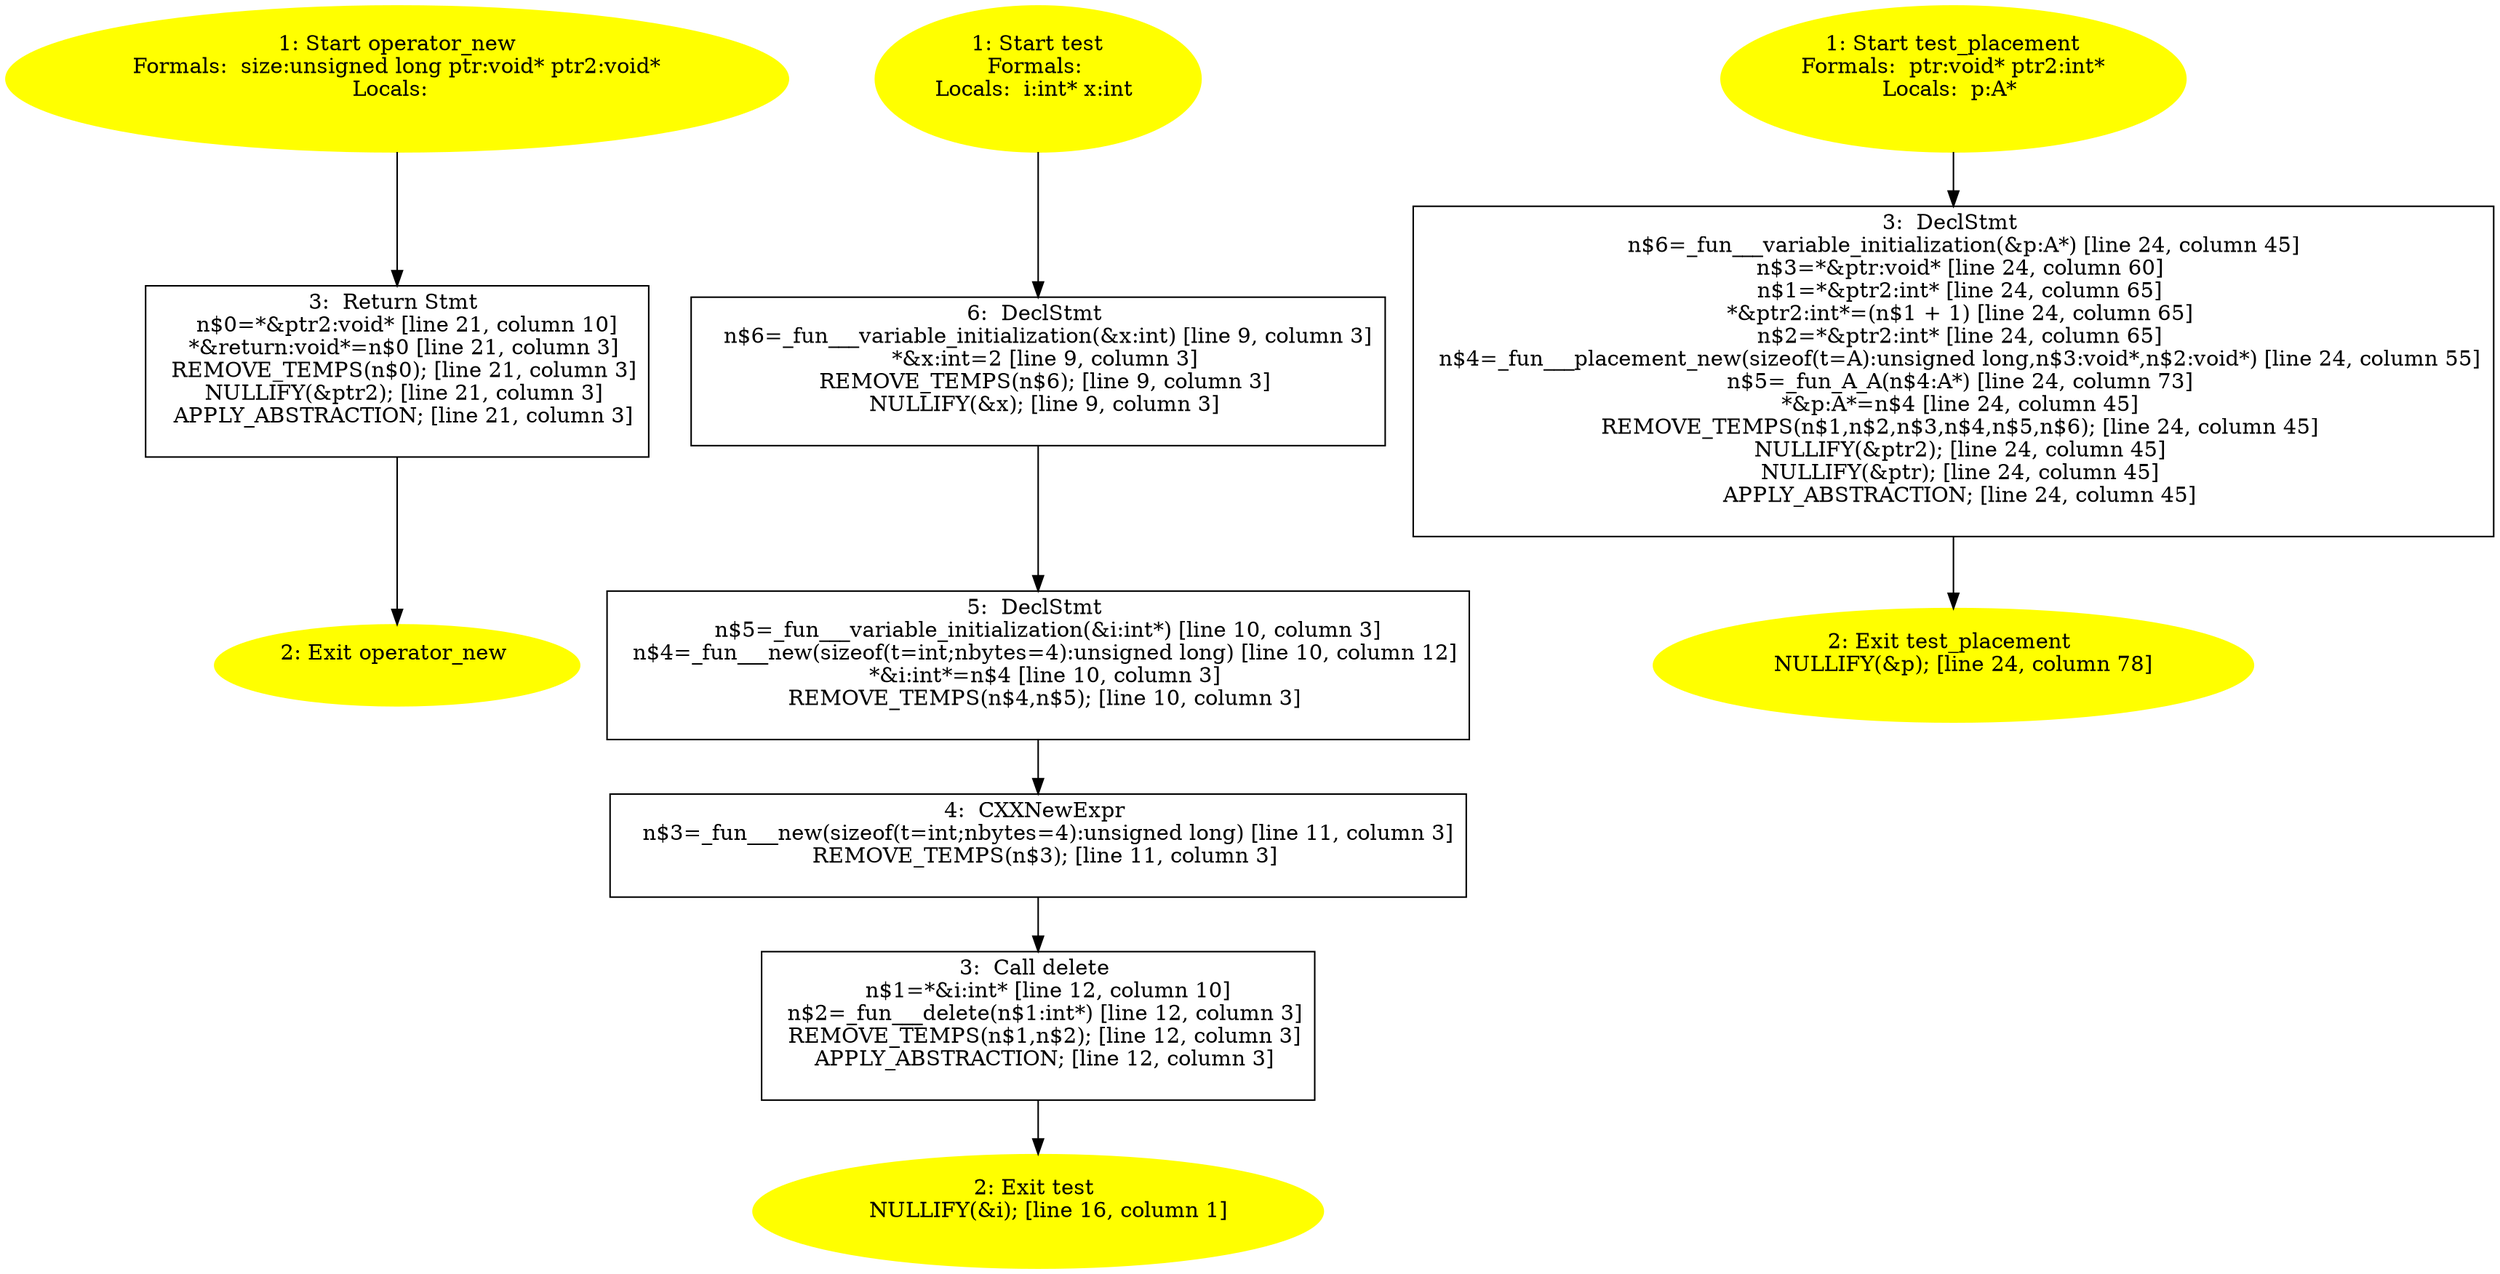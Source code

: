 /* @generated */
digraph cfg {
"operator_new#13351464032276683690.f7532bbe196cdd8520d944e0c3e1f7b4_1" [label="1: Start operator_new\nFormals:  size:unsigned long ptr:void* ptr2:void*\nLocals:  \n  " color=yellow style=filled]
	

	 "operator_new#13351464032276683690.f7532bbe196cdd8520d944e0c3e1f7b4_1" -> "operator_new#13351464032276683690.f7532bbe196cdd8520d944e0c3e1f7b4_3" ;
"operator_new#13351464032276683690.f7532bbe196cdd8520d944e0c3e1f7b4_2" [label="2: Exit operator_new \n  " color=yellow style=filled]
	

"operator_new#13351464032276683690.f7532bbe196cdd8520d944e0c3e1f7b4_3" [label="3:  Return Stmt \n   n$0=*&ptr2:void* [line 21, column 10]\n  *&return:void*=n$0 [line 21, column 3]\n  REMOVE_TEMPS(n$0); [line 21, column 3]\n  NULLIFY(&ptr2); [line 21, column 3]\n  APPLY_ABSTRACTION; [line 21, column 3]\n " shape="box"]
	

	 "operator_new#13351464032276683690.f7532bbe196cdd8520d944e0c3e1f7b4_3" -> "operator_new#13351464032276683690.f7532bbe196cdd8520d944e0c3e1f7b4_2" ;
"test#18241244337164948030.afc14f193ad97442f67ac7183be789bc_1" [label="1: Start test\nFormals: \nLocals:  i:int* x:int \n  " color=yellow style=filled]
	

	 "test#18241244337164948030.afc14f193ad97442f67ac7183be789bc_1" -> "test#18241244337164948030.afc14f193ad97442f67ac7183be789bc_6" ;
"test#18241244337164948030.afc14f193ad97442f67ac7183be789bc_2" [label="2: Exit test \n   NULLIFY(&i); [line 16, column 1]\n " color=yellow style=filled]
	

"test#18241244337164948030.afc14f193ad97442f67ac7183be789bc_3" [label="3:  Call delete \n   n$1=*&i:int* [line 12, column 10]\n  n$2=_fun___delete(n$1:int*) [line 12, column 3]\n  REMOVE_TEMPS(n$1,n$2); [line 12, column 3]\n  APPLY_ABSTRACTION; [line 12, column 3]\n " shape="box"]
	

	 "test#18241244337164948030.afc14f193ad97442f67ac7183be789bc_3" -> "test#18241244337164948030.afc14f193ad97442f67ac7183be789bc_2" ;
"test#18241244337164948030.afc14f193ad97442f67ac7183be789bc_4" [label="4:  CXXNewExpr \n   n$3=_fun___new(sizeof(t=int;nbytes=4):unsigned long) [line 11, column 3]\n  REMOVE_TEMPS(n$3); [line 11, column 3]\n " shape="box"]
	

	 "test#18241244337164948030.afc14f193ad97442f67ac7183be789bc_4" -> "test#18241244337164948030.afc14f193ad97442f67ac7183be789bc_3" ;
"test#18241244337164948030.afc14f193ad97442f67ac7183be789bc_5" [label="5:  DeclStmt \n   n$5=_fun___variable_initialization(&i:int*) [line 10, column 3]\n  n$4=_fun___new(sizeof(t=int;nbytes=4):unsigned long) [line 10, column 12]\n  *&i:int*=n$4 [line 10, column 3]\n  REMOVE_TEMPS(n$4,n$5); [line 10, column 3]\n " shape="box"]
	

	 "test#18241244337164948030.afc14f193ad97442f67ac7183be789bc_5" -> "test#18241244337164948030.afc14f193ad97442f67ac7183be789bc_4" ;
"test#18241244337164948030.afc14f193ad97442f67ac7183be789bc_6" [label="6:  DeclStmt \n   n$6=_fun___variable_initialization(&x:int) [line 9, column 3]\n  *&x:int=2 [line 9, column 3]\n  REMOVE_TEMPS(n$6); [line 9, column 3]\n  NULLIFY(&x); [line 9, column 3]\n " shape="box"]
	

	 "test#18241244337164948030.afc14f193ad97442f67ac7183be789bc_6" -> "test#18241244337164948030.afc14f193ad97442f67ac7183be789bc_5" ;
"test_placement#7589029240520377616.7f92d4e10c030674dddd1682731c0ba3_1" [label="1: Start test_placement\nFormals:  ptr:void* ptr2:int*\nLocals:  p:A* \n  " color=yellow style=filled]
	

	 "test_placement#7589029240520377616.7f92d4e10c030674dddd1682731c0ba3_1" -> "test_placement#7589029240520377616.7f92d4e10c030674dddd1682731c0ba3_3" ;
"test_placement#7589029240520377616.7f92d4e10c030674dddd1682731c0ba3_2" [label="2: Exit test_placement \n   NULLIFY(&p); [line 24, column 78]\n " color=yellow style=filled]
	

"test_placement#7589029240520377616.7f92d4e10c030674dddd1682731c0ba3_3" [label="3:  DeclStmt \n   n$6=_fun___variable_initialization(&p:A*) [line 24, column 45]\n  n$3=*&ptr:void* [line 24, column 60]\n  n$1=*&ptr2:int* [line 24, column 65]\n  *&ptr2:int*=(n$1 + 1) [line 24, column 65]\n  n$2=*&ptr2:int* [line 24, column 65]\n  n$4=_fun___placement_new(sizeof(t=A):unsigned long,n$3:void*,n$2:void*) [line 24, column 55]\n  n$5=_fun_A_A(n$4:A*) [line 24, column 73]\n  *&p:A*=n$4 [line 24, column 45]\n  REMOVE_TEMPS(n$1,n$2,n$3,n$4,n$5,n$6); [line 24, column 45]\n  NULLIFY(&ptr2); [line 24, column 45]\n  NULLIFY(&ptr); [line 24, column 45]\n  APPLY_ABSTRACTION; [line 24, column 45]\n " shape="box"]
	

	 "test_placement#7589029240520377616.7f92d4e10c030674dddd1682731c0ba3_3" -> "test_placement#7589029240520377616.7f92d4e10c030674dddd1682731c0ba3_2" ;
}
